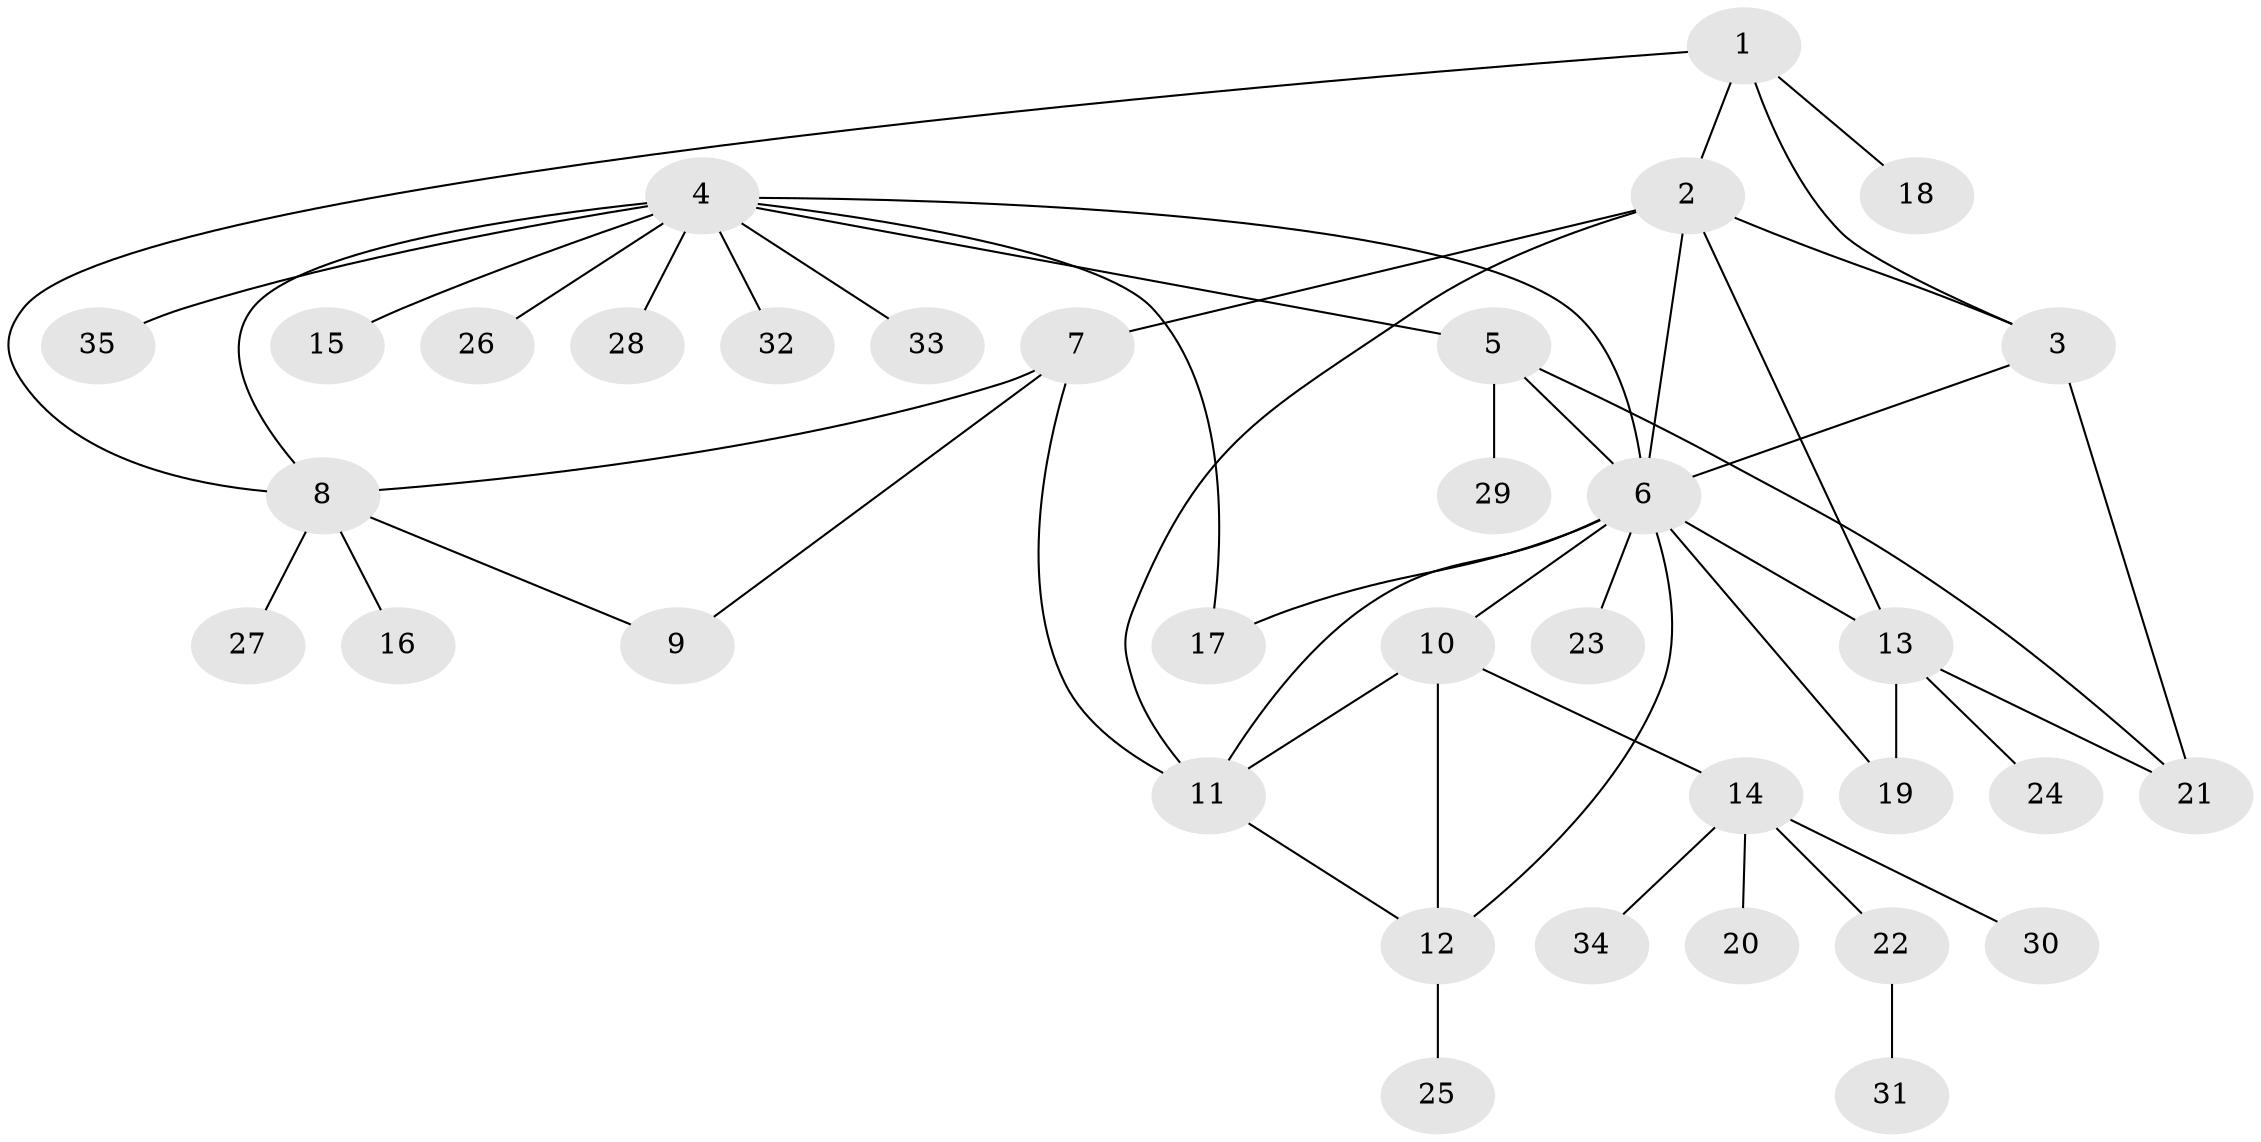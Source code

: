 // original degree distribution, {5: 0.045454545454545456, 4: 0.045454545454545456, 8: 0.030303030303030304, 11: 0.030303030303030304, 7: 0.045454545454545456, 6: 0.030303030303030304, 3: 0.030303030303030304, 1: 0.5454545454545454, 2: 0.19696969696969696}
// Generated by graph-tools (version 1.1) at 2025/37/03/09/25 02:37:42]
// undirected, 35 vertices, 50 edges
graph export_dot {
graph [start="1"]
  node [color=gray90,style=filled];
  1;
  2;
  3;
  4;
  5;
  6;
  7;
  8;
  9;
  10;
  11;
  12;
  13;
  14;
  15;
  16;
  17;
  18;
  19;
  20;
  21;
  22;
  23;
  24;
  25;
  26;
  27;
  28;
  29;
  30;
  31;
  32;
  33;
  34;
  35;
  1 -- 2 [weight=1.0];
  1 -- 3 [weight=1.0];
  1 -- 8 [weight=1.0];
  1 -- 18 [weight=1.0];
  2 -- 3 [weight=1.0];
  2 -- 6 [weight=1.0];
  2 -- 7 [weight=1.0];
  2 -- 11 [weight=1.0];
  2 -- 13 [weight=1.0];
  3 -- 6 [weight=2.0];
  3 -- 21 [weight=3.0];
  4 -- 5 [weight=1.0];
  4 -- 6 [weight=1.0];
  4 -- 8 [weight=1.0];
  4 -- 15 [weight=1.0];
  4 -- 17 [weight=1.0];
  4 -- 26 [weight=1.0];
  4 -- 28 [weight=1.0];
  4 -- 32 [weight=1.0];
  4 -- 33 [weight=1.0];
  4 -- 35 [weight=1.0];
  5 -- 6 [weight=2.0];
  5 -- 21 [weight=1.0];
  5 -- 29 [weight=2.0];
  6 -- 10 [weight=1.0];
  6 -- 11 [weight=1.0];
  6 -- 12 [weight=1.0];
  6 -- 13 [weight=1.0];
  6 -- 17 [weight=1.0];
  6 -- 19 [weight=1.0];
  6 -- 23 [weight=1.0];
  7 -- 8 [weight=1.0];
  7 -- 9 [weight=1.0];
  7 -- 11 [weight=2.0];
  8 -- 9 [weight=1.0];
  8 -- 16 [weight=1.0];
  8 -- 27 [weight=1.0];
  10 -- 11 [weight=1.0];
  10 -- 12 [weight=1.0];
  10 -- 14 [weight=1.0];
  11 -- 12 [weight=1.0];
  12 -- 25 [weight=1.0];
  13 -- 19 [weight=6.0];
  13 -- 21 [weight=1.0];
  13 -- 24 [weight=1.0];
  14 -- 20 [weight=1.0];
  14 -- 22 [weight=1.0];
  14 -- 30 [weight=1.0];
  14 -- 34 [weight=1.0];
  22 -- 31 [weight=1.0];
}
